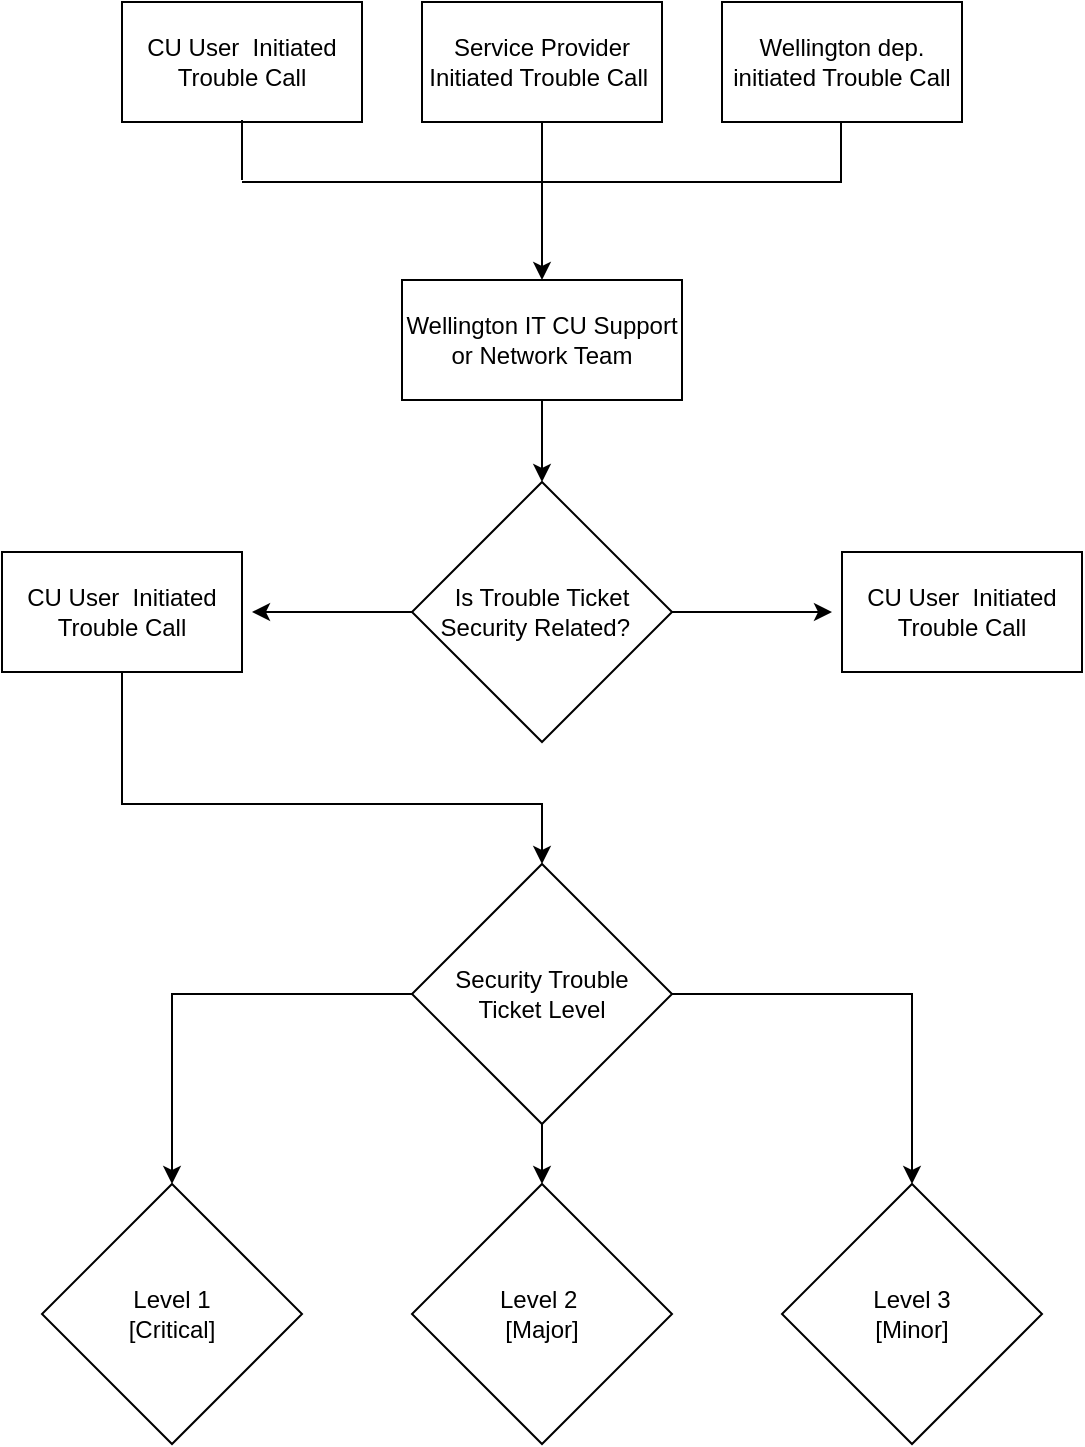 <mxfile version="10.5.3" type="github"><diagram id="KJ2_a53D1GGo8SrAXgwF" name="Page-1"><mxGraphModel dx="1394" dy="802" grid="1" gridSize="10" guides="1" tooltips="1" connect="1" arrows="1" fold="1" page="1" pageScale="1" pageWidth="583" pageHeight="827" math="0" shadow="0"><root><mxCell id="0"/><mxCell id="1" parent="0"/><mxCell id="iHK0S9fnu3YOMKMNiOSD-1" value="CU User&amp;nbsp; Initiated Trouble Call" style="rounded=0;whiteSpace=wrap;html=1;" parent="1" vertex="1"><mxGeometry x="150" y="59" width="120" height="60" as="geometry"/></mxCell><mxCell id="iHK0S9fnu3YOMKMNiOSD-2" value="Wellington dep. initiated Trouble Call" style="rounded=0;whiteSpace=wrap;html=1;" parent="1" vertex="1"><mxGeometry x="450" y="59" width="120" height="60" as="geometry"/></mxCell><mxCell id="-r1b6HpNnSvZWwQu3AGA-6" value="" style="edgeStyle=orthogonalEdgeStyle;rounded=0;orthogonalLoop=1;jettySize=auto;html=1;" edge="1" parent="1" source="iHK0S9fnu3YOMKMNiOSD-3" target="-r1b6HpNnSvZWwQu3AGA-5"><mxGeometry relative="1" as="geometry"/></mxCell><mxCell id="iHK0S9fnu3YOMKMNiOSD-3" value="Service Provider Initiated Trouble Call&amp;nbsp;" style="rounded=0;whiteSpace=wrap;html=1;" parent="1" vertex="1"><mxGeometry x="300" y="59" width="120" height="60" as="geometry"/></mxCell><mxCell id="-r1b6HpNnSvZWwQu3AGA-8" value="" style="edgeStyle=orthogonalEdgeStyle;rounded=0;orthogonalLoop=1;jettySize=auto;html=1;" edge="1" parent="1" source="-r1b6HpNnSvZWwQu3AGA-5"><mxGeometry relative="1" as="geometry"><mxPoint x="360" y="299" as="targetPoint"/></mxGeometry></mxCell><mxCell id="-r1b6HpNnSvZWwQu3AGA-5" value="Wellington IT CU Support or Network Team" style="rounded=0;whiteSpace=wrap;html=1;" vertex="1" parent="1"><mxGeometry x="290" y="198" width="140" height="60" as="geometry"/></mxCell><mxCell id="iHK0S9fnu3YOMKMNiOSD-5" value="" style="endArrow=none;html=1;" parent="1" edge="1"><mxGeometry width="50" height="50" relative="1" as="geometry"><mxPoint x="210" y="148" as="sourcePoint"/><mxPoint x="210" y="118" as="targetPoint"/><Array as="points"><mxPoint x="210" y="118"/></Array></mxGeometry></mxCell><mxCell id="iHK0S9fnu3YOMKMNiOSD-10" value="" style="endArrow=none;html=1;" parent="1" edge="1"><mxGeometry width="50" height="50" relative="1" as="geometry"><mxPoint x="509.5" y="149" as="sourcePoint"/><mxPoint x="509.5" y="119" as="targetPoint"/><Array as="points"><mxPoint x="509.5" y="119"/></Array></mxGeometry></mxCell><mxCell id="iHK0S9fnu3YOMKMNiOSD-11" value="" style="endArrow=none;html=1;" parent="1" edge="1"><mxGeometry width="50" height="50" relative="1" as="geometry"><mxPoint x="210" y="149" as="sourcePoint"/><mxPoint x="510" y="149" as="targetPoint"/></mxGeometry></mxCell><mxCell id="-r1b6HpNnSvZWwQu3AGA-12" value="" style="edgeStyle=orthogonalEdgeStyle;rounded=0;orthogonalLoop=1;jettySize=auto;html=1;" edge="1" parent="1" source="-r1b6HpNnSvZWwQu3AGA-10"><mxGeometry relative="1" as="geometry"><mxPoint x="505" y="364" as="targetPoint"/></mxGeometry></mxCell><mxCell id="-r1b6HpNnSvZWwQu3AGA-14" value="" style="edgeStyle=orthogonalEdgeStyle;rounded=0;orthogonalLoop=1;jettySize=auto;html=1;" edge="1" parent="1" source="-r1b6HpNnSvZWwQu3AGA-10"><mxGeometry relative="1" as="geometry"><mxPoint x="215" y="364" as="targetPoint"/></mxGeometry></mxCell><mxCell id="-r1b6HpNnSvZWwQu3AGA-10" value="Is Trouble Ticket Security Related?&amp;nbsp;&amp;nbsp;" style="rhombus;whiteSpace=wrap;html=1;" vertex="1" parent="1"><mxGeometry x="295" y="299" width="130" height="130" as="geometry"/></mxCell><mxCell id="-r1b6HpNnSvZWwQu3AGA-21" value="" style="edgeStyle=orthogonalEdgeStyle;rounded=0;orthogonalLoop=1;jettySize=auto;html=1;" edge="1" parent="1" source="-r1b6HpNnSvZWwQu3AGA-15" target="-r1b6HpNnSvZWwQu3AGA-17"><mxGeometry relative="1" as="geometry"><mxPoint x="150" y="474" as="targetPoint"/><Array as="points"><mxPoint x="150" y="460"/><mxPoint x="360" y="460"/></Array></mxGeometry></mxCell><mxCell id="-r1b6HpNnSvZWwQu3AGA-15" value="CU User&amp;nbsp; Initiated Trouble Call" style="rounded=0;whiteSpace=wrap;html=1;" vertex="1" parent="1"><mxGeometry x="90" y="334" width="120" height="60" as="geometry"/></mxCell><mxCell id="-r1b6HpNnSvZWwQu3AGA-16" value="CU User&amp;nbsp; Initiated Trouble Call" style="rounded=0;whiteSpace=wrap;html=1;" vertex="1" parent="1"><mxGeometry x="510" y="334" width="120" height="60" as="geometry"/></mxCell><mxCell id="-r1b6HpNnSvZWwQu3AGA-23" value="" style="edgeStyle=orthogonalEdgeStyle;rounded=0;orthogonalLoop=1;jettySize=auto;html=1;" edge="1" parent="1" source="-r1b6HpNnSvZWwQu3AGA-17" target="-r1b6HpNnSvZWwQu3AGA-22"><mxGeometry relative="1" as="geometry"/></mxCell><mxCell id="-r1b6HpNnSvZWwQu3AGA-25" value="" style="edgeStyle=orthogonalEdgeStyle;rounded=0;orthogonalLoop=1;jettySize=auto;html=1;" edge="1" parent="1" source="-r1b6HpNnSvZWwQu3AGA-17" target="-r1b6HpNnSvZWwQu3AGA-24"><mxGeometry relative="1" as="geometry"/></mxCell><mxCell id="-r1b6HpNnSvZWwQu3AGA-27" value="" style="edgeStyle=orthogonalEdgeStyle;rounded=0;orthogonalLoop=1;jettySize=auto;html=1;" edge="1" parent="1" source="-r1b6HpNnSvZWwQu3AGA-17" target="-r1b6HpNnSvZWwQu3AGA-26"><mxGeometry relative="1" as="geometry"/></mxCell><mxCell id="-r1b6HpNnSvZWwQu3AGA-17" value="Security Trouble &lt;br&gt;Ticket Level" style="rhombus;whiteSpace=wrap;html=1;" vertex="1" parent="1"><mxGeometry x="295" y="490" width="130" height="130" as="geometry"/></mxCell><mxCell id="-r1b6HpNnSvZWwQu3AGA-26" value="Level 1&lt;br&gt;[Critical]&lt;br&gt;" style="rhombus;whiteSpace=wrap;html=1;" vertex="1" parent="1"><mxGeometry x="110" y="650" width="130" height="130" as="geometry"/></mxCell><mxCell id="-r1b6HpNnSvZWwQu3AGA-24" value="Level 2&amp;nbsp;&lt;br&gt;[Major]&lt;br&gt;" style="rhombus;whiteSpace=wrap;html=1;" vertex="1" parent="1"><mxGeometry x="295" y="650" width="130" height="130" as="geometry"/></mxCell><mxCell id="-r1b6HpNnSvZWwQu3AGA-22" value="Level 3&lt;br&gt;[Minor]&lt;br&gt;" style="rhombus;whiteSpace=wrap;html=1;" vertex="1" parent="1"><mxGeometry x="480" y="650" width="130" height="130" as="geometry"/></mxCell></root></mxGraphModel></diagram></mxfile>
